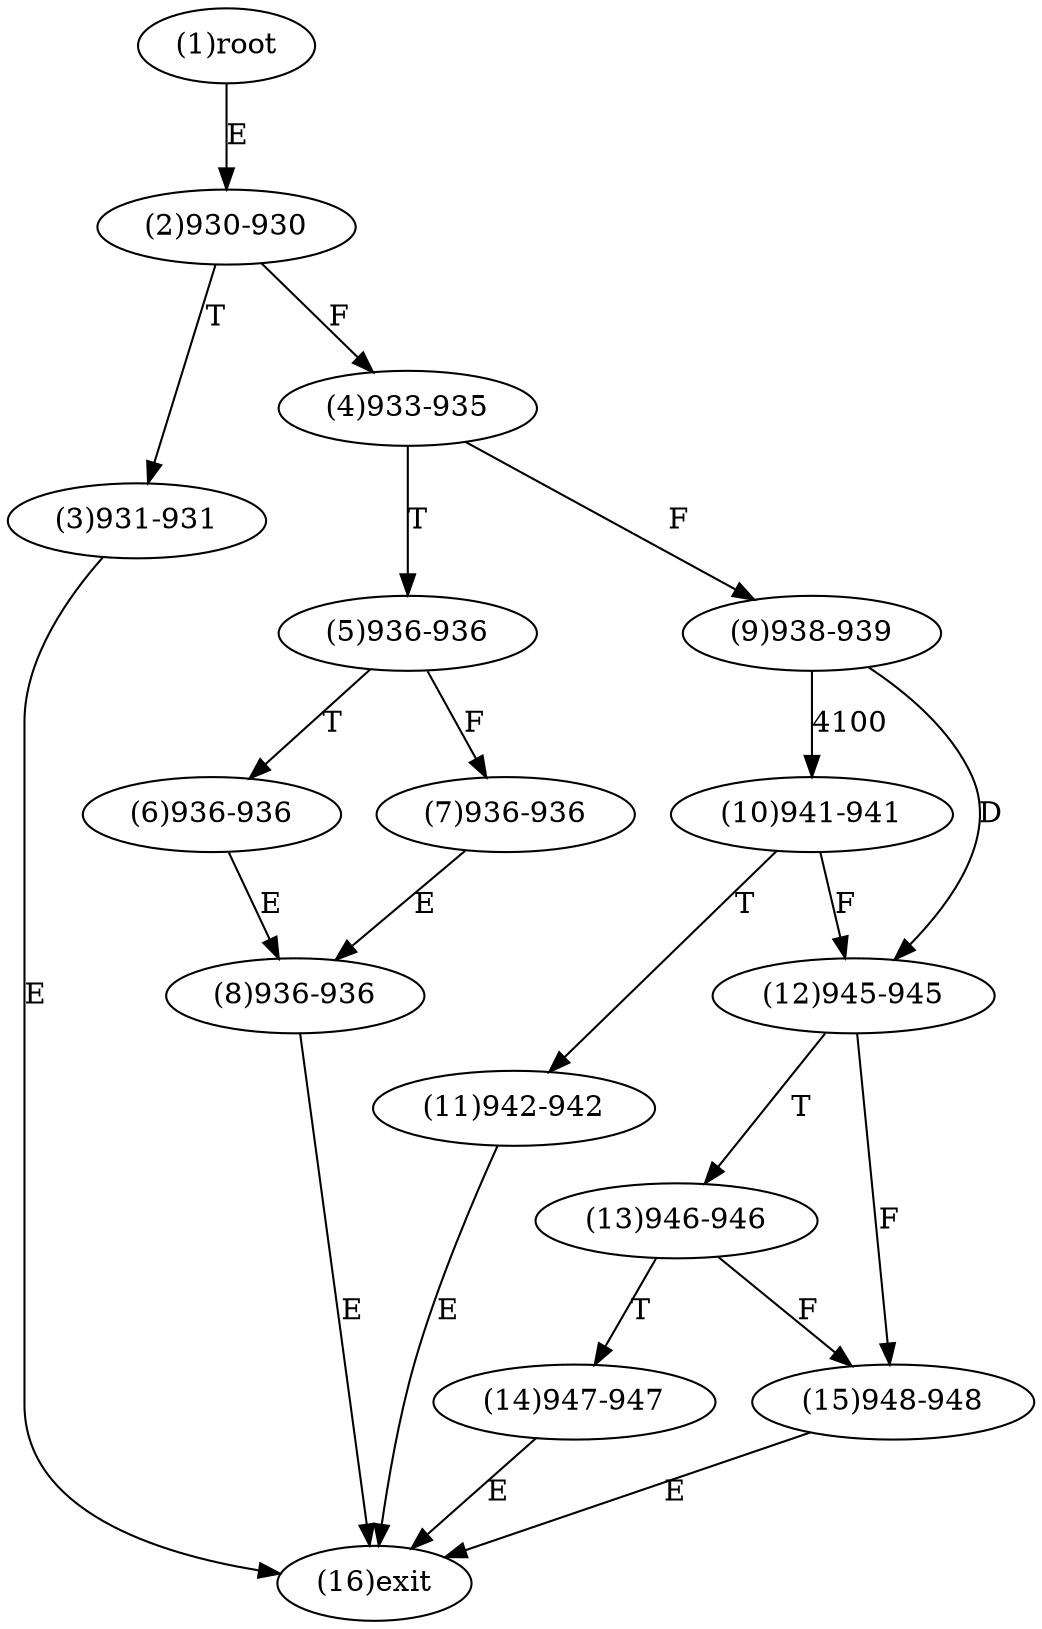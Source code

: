 digraph "" { 
1[ label="(1)root"];
2[ label="(2)930-930"];
3[ label="(3)931-931"];
4[ label="(4)933-935"];
5[ label="(5)936-936"];
6[ label="(6)936-936"];
7[ label="(7)936-936"];
8[ label="(8)936-936"];
9[ label="(9)938-939"];
10[ label="(10)941-941"];
11[ label="(11)942-942"];
12[ label="(12)945-945"];
13[ label="(13)946-946"];
14[ label="(14)947-947"];
15[ label="(15)948-948"];
16[ label="(16)exit"];
1->2[ label="E"];
2->4[ label="F"];
2->3[ label="T"];
3->16[ label="E"];
4->9[ label="F"];
4->5[ label="T"];
5->7[ label="F"];
5->6[ label="T"];
6->8[ label="E"];
7->8[ label="E"];
8->16[ label="E"];
9->10[ label="4100"];
9->12[ label="D"];
10->12[ label="F"];
10->11[ label="T"];
11->16[ label="E"];
12->15[ label="F"];
12->13[ label="T"];
13->15[ label="F"];
13->14[ label="T"];
14->16[ label="E"];
15->16[ label="E"];
}